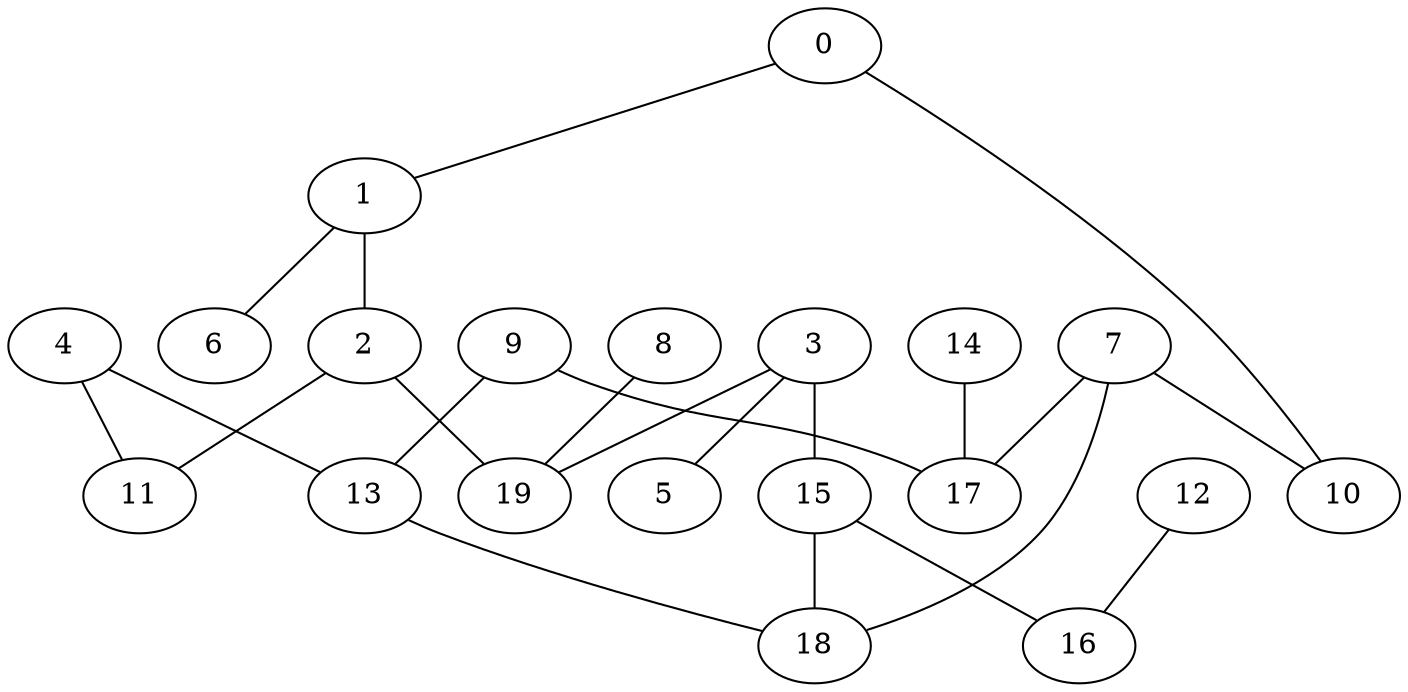 graph "sampletest150-mod5_image11.bmp" {
	0	 [type=corner,
		x=310,
		y=147];
	1	 [type=intersection,
		x=392,
		y=256];
	0 -- 1	 [angle0=".93",
		frequency=1,
		type0=line];
	10	 [type=corner,
		x=148,
		y=237];
	0 -- 10	 [angle0="226.42",
		frequency=1,
		type0=arc];
	2	 [type=intersection,
		x=379,
		y=265];
	1 -- 2	 [angle0="-.61",
		frequency=1,
		type0=line];
	6	 [type=endpoint,
		x=496,
		y=248];
	1 -- 6	 [angle0="-.08",
		frequency=1,
		type0=line];
	11	 [type=corner,
		x=382,
		y=288];
	2 -- 11	 [angle0="1.44",
		frequency=1,
		type0=line];
	19	 [type=intersection,
		x=306,
		y=256];
	2 -- 19	 [angle0=".12",
		frequency=1,
		type0=line];
	3	 [type=intersection,
		x=283,
		y=264];
	5	 [type=endpoint,
		x=271,
		y=321];
	3 -- 5	 [angle0="-1.36",
		frequency=1,
		type0=line];
	15	 [type=intersection,
		x=237,
		y=256];
	3 -- 15	 [angle0=".17",
		frequency=1,
		type0=line];
	3 -- 19	 [angle0="-.33",
		frequency=1,
		type0=line];
	4	 [type=corner,
		x=185,
		y=344];
	4 -- 11	 [angle0="236.26",
		frequency=1,
		type0=arc];
	13	 [type=intersection,
		x=181,
		y=322];
	4 -- 13	 [angle0="1.39",
		frequency=1,
		type0=line];
	7	 [type=intersection,
		x=170,
		y=256];
	7 -- 10	 [angle0=".71",
		frequency=1,
		type0=line];
	17	 [type=intersection,
		x=141,
		y=274];
	7 -- 17	 [angle0="-.56",
		frequency=1,
		type0=line];
	18	 [type=intersection,
		x=202,
		y=265];
	7 -- 18	 [angle0=".27",
		frequency=1,
		type0=line];
	8	 [type=endpoint,
		x=309,
		y=191];
	8 -- 19	 [angle0="-1.52",
		frequency=1,
		type0=line];
	9	 [type=corner,
		x=157,
		y=309];
	9 -- 13	 [angle0=".50",
		frequency=1,
		type0=line];
	9 -- 17	 [angle0="1.14",
		frequency=1,
		type0=line];
	12	 [type=endpoint,
		x=233,
		y=199];
	16	 [type=corner,
		x=225,
		y=242];
	12 -- 16	 [angle0="-1.39",
		frequency=1,
		type0=line];
	13 -- 18	 [angle0="-1.22",
		frequency=1,
		type0=line];
	14	 [type=endpoint,
		x=15,
		y=267];
	14 -- 17	 [angle0=".06",
		frequency=1,
		type0=line];
	15 -- 16	 [angle0=".86",
		frequency=1,
		type0=line];
	15 -- 18	 [angle0="-.25",
		frequency=1,
		type0=line];
}
